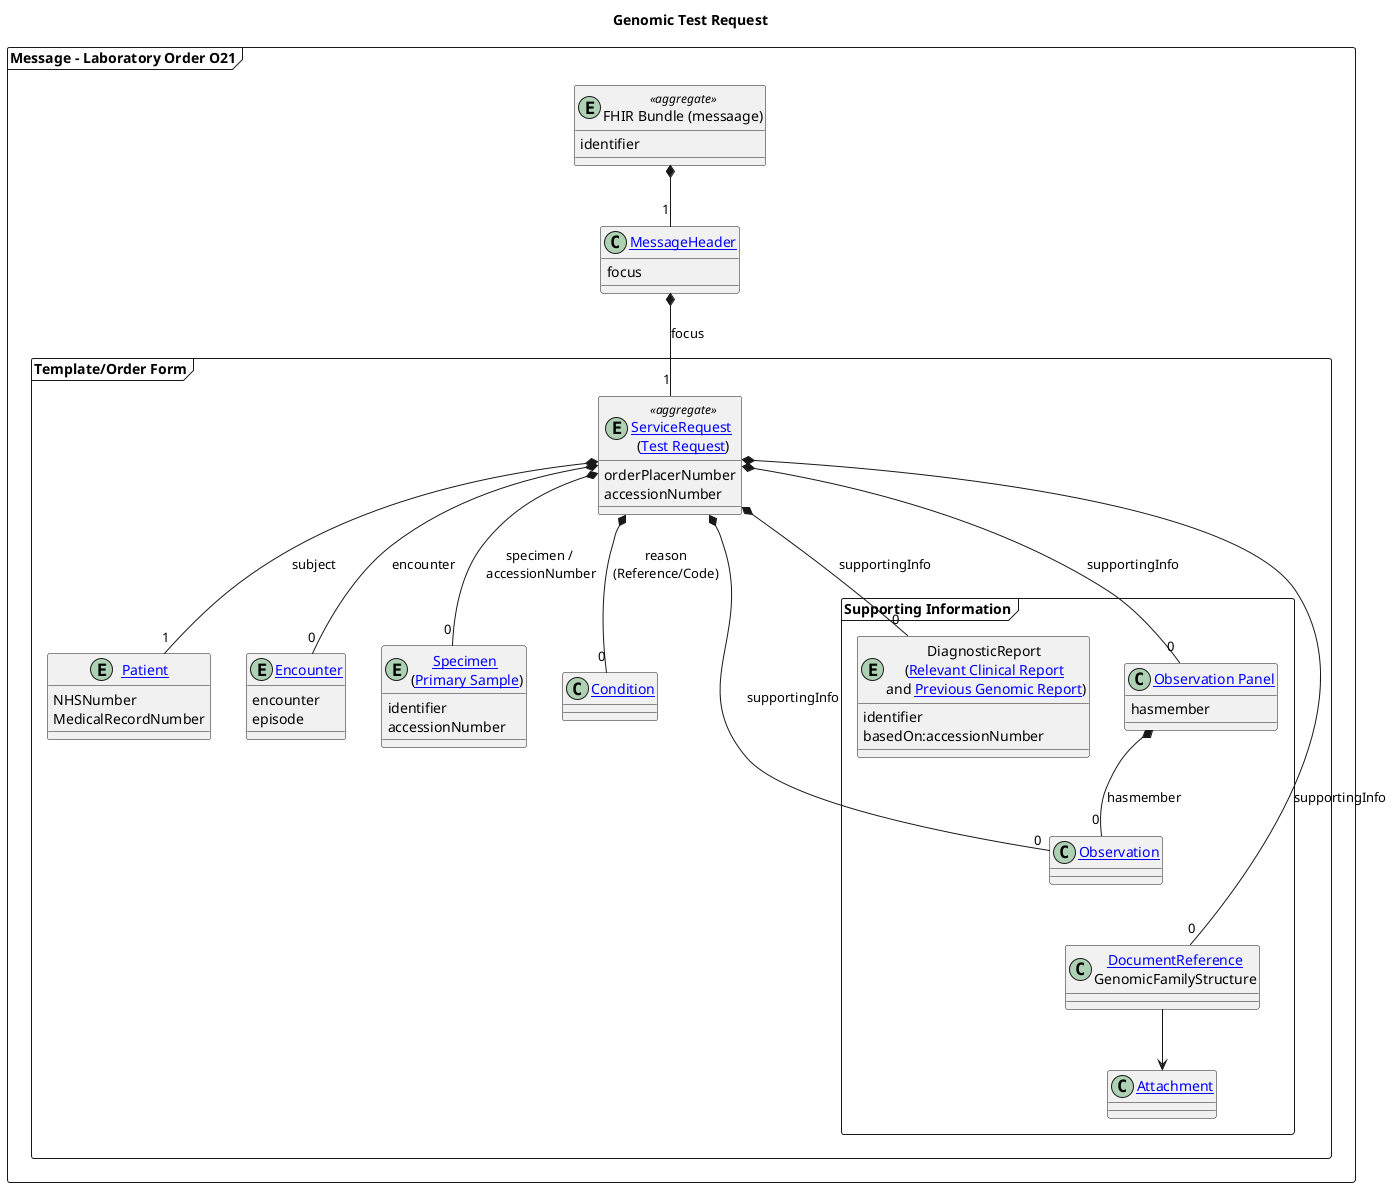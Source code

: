 @startuml

skinparam svgDimensionStyle false

title "Genomic Test Request"

frame "Message - Laboratory Order O21" as Message {
entity "FHIR Bundle (messaage)" as oml <<aggregate>> {
identifier
}

class "[[StructureDefinition-MessageHeader.html MessageHeader]]" as MSH {
 focus
}

  frame "Template/Order Form" as Composition {
    entity "[[StructureDefinition-Patient.html Patient]]" as PID {
    NHSNumber
    MedicalRecordNumber
    }

    entity "[[StructureDefinition-Encounter.html Encounter]]" as PV1 {
    encounter
    episode
    }

    entity "[[StructureDefinition-ServiceRequest.html ServiceRequest]] \n([[https://simplifier.net/guide/fhir-genomics-implementation-guide/Home/Design/Clinicalheadings#Test-Request Test Request]])" as ORC <<aggregate>> {
    orderPlacerNumber
    accessionNumber
    }

    entity "[[StructureDefinition-Specimen.html Specimen]] \n([[https://simplifier.net/guide/fhir-genomics-implementation-guide/Home/Design/Clinicalheadings#Primary-Sample Primary Sample]])" as SPM {
    identifier
    accessionNumber
    }

    class "[[StructureDefinition-Condition.html Condition]]" as DG1


    frame "Supporting Information" as supportingInfo {

    entity "DiagnosticReport \n([[https://simplifier.net/guide/fhir-genomics-implementation-guide/Home/Design/Clinicalheadings#Relevant-Clinical-Report Relevant Clinical Report]] \nand [[https://simplifier.net/guide/fhir-genomics-implementation-guide/Home/Design/Clinicalheadings#Previous-Genomic-Report Previous Genomic Report]])" as OBX {
      identifier
      basedOn:accessionNumber
    }


      class "[[StructureDefinition-Observation.html Observation]]" as OBX1 {
      }


      class "[[StructureDefinition-Observation-Panel.html Observation Panel]]" as panel {
      hasmember
      }

      class "[[StructureDefinition-DocumentReference.html DocumentReference]]\nGenomicFamilyStructure" as family {

      }

      class "[[StructureDefinition-Attachment.html Attachment]]" as OBX2

    }

    family -d-> OBX2

    panel *-d- "0" OBX1: hasmember

    OBX1 -d[hidden]- family

 }
}

oml *-d- "1" MSH
MSH *-d- "1" ORC: focus
ORC *-- "0" SPM : specimen /\n accessionNumber
ORC *-- "1" PID : subject
ORC *-- "0" PV1 : encounter
ORC *-- "0" DG1 : reason\n(Reference/Code)
ORC *-- "0" OBX: supportingInfo
ORC *-- "0" OBX1: supportingInfo
ORC *-- "0" panel: supportingInfo
ORC *-- "0" family: supportingInfo


@enduml
